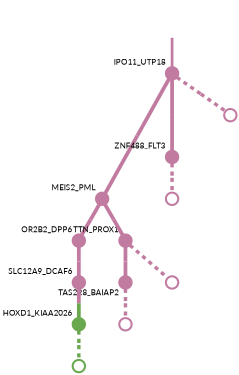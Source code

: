 strict digraph  {
graph[splines=false]; nodesep=0.7; rankdir=TB; ranksep=0.6; forcelabels=true; dpi=600; size=2.5;
0 [color="#c27ba0ff", fillcolor="#c27ba0ff", fixedsize=true, fontname=Lato, fontsize="12pt", height="0.25", label="", penwidth=3, shape=circle, style=filled, xlabel=IPO11_UTP18];
1 [color="#c27ba0ff", fillcolor="#c27ba0ff", fixedsize=true, fontname=Lato, fontsize="12pt", height="0.25", label="", penwidth=3, shape=circle, style=filled, xlabel=MEIS2_PML];
2 [color="#c27ba0ff", fillcolor="#c27ba0ff", fixedsize=true, fontname=Lato, fontsize="12pt", height="0.25", label="", penwidth=3, shape=circle, style=filled, xlabel=ZNF488_FLT3];
9 [color="#c27ba0ff", fillcolor="#c27ba0ff", fixedsize=true, fontname=Lato, fontsize="12pt", height="0.25", label="", penwidth=3, shape=circle, style=solid, xlabel=""];
4 [color="#c27ba0ff", fillcolor="#c27ba0ff", fixedsize=true, fontname=Lato, fontsize="12pt", height="0.25", label="", penwidth=3, shape=circle, style=filled, xlabel=OR2B2_DPP6];
5 [color="#c27ba0ff", fillcolor="#c27ba0ff", fixedsize=true, fontname=Lato, fontsize="12pt", height="0.25", label="", penwidth=3, shape=circle, style=filled, xlabel=TTN_PROX1];
10 [color="#c27ba0ff", fillcolor="#c27ba0ff", fixedsize=true, fontname=Lato, fontsize="12pt", height="0.25", label="", penwidth=3, shape=circle, style=solid, xlabel=""];
3 [color="#6aa84fff", fillcolor="#6aa84fff", fixedsize=true, fontname=Lato, fontsize="12pt", height="0.25", label="", penwidth=3, shape=circle, style=filled, xlabel=HOXD1_KIAA2026];
8 [color="#6aa84fff", fillcolor="#6aa84fff", fixedsize=true, fontname=Lato, fontsize="12pt", height="0.25", label="", penwidth=3, shape=circle, style=solid, xlabel=""];
6 [color="#c27ba0ff", fillcolor="#c27ba0ff", fixedsize=true, fontname=Lato, fontsize="12pt", height="0.25", label="", penwidth=3, shape=circle, style=filled, xlabel=SLC12A9_DCAF6];
7 [color="#c27ba0ff", fillcolor="#c27ba0ff", fixedsize=true, fontname=Lato, fontsize="12pt", height="0.25", label="", penwidth=3, shape=circle, style=filled, xlabel=TAS2R8_BAIAP2];
11 [color="#c27ba0ff", fillcolor="#c27ba0ff", fixedsize=true, fontname=Lato, fontsize="12pt", height="0.25", label="", penwidth=3, shape=circle, style=solid, xlabel=""];
12 [color="#c27ba0ff", fillcolor="#c27ba0ff", fixedsize=true, fontname=Lato, fontsize="12pt", height="0.25", label="", penwidth=3, shape=circle, style=solid, xlabel=""];
normal [label="", penwidth=3, style=invis, xlabel=IPO11_UTP18];
0 -> 1  [arrowsize=0, color="#c27ba0ff;0.5:#c27ba0ff", minlen="3.0", penwidth="5.5", style=solid];
0 -> 2  [arrowsize=0, color="#c27ba0ff;0.5:#c27ba0ff", minlen="2.799999952316284", penwidth="5.5", style=solid];
0 -> 9  [arrowsize=0, color="#c27ba0ff;0.5:#c27ba0ff", minlen="1.1166666746139526", penwidth=5, style=dashed];
1 -> 4  [arrowsize=0, color="#c27ba0ff;0.5:#c27ba0ff", minlen="1.5333333015441895", penwidth="5.5", style=solid];
1 -> 5  [arrowsize=0, color="#c27ba0ff;0.5:#c27ba0ff", minlen="1.433333396911621", penwidth="5.5", style=solid];
2 -> 10  [arrowsize=0, color="#c27ba0ff;0.5:#c27ba0ff", minlen="1.1166666746139526", penwidth=5, style=dashed];
4 -> 6  [arrowsize=0, color="#c27ba0ff;0.5:#c27ba0ff", minlen="1.433333396911621", penwidth="5.5", style=solid];
5 -> 7  [arrowsize=0, color="#c27ba0ff;0.5:#c27ba0ff", minlen="1.2333333492279053", penwidth="5.5", style=solid];
5 -> 11  [arrowsize=0, color="#c27ba0ff;0.5:#c27ba0ff", minlen="1.1166666746139526", penwidth=5, style=dashed];
3 -> 8  [arrowsize=0, color="#6aa84fff;0.5:#6aa84fff", minlen="1.1166666746139526", penwidth=5, style=dashed];
6 -> 3  [arrowsize=0, color="#c27ba0ff;0.5:#6aa84fff", minlen="1.7666666507720947", penwidth="5.5", style=solid];
7 -> 12  [arrowsize=0, color="#c27ba0ff;0.5:#c27ba0ff", minlen="1.1166666746139526", penwidth=5, style=dashed];
normal -> 0  [arrowsize=0, color="#c27ba0ff", label="", penwidth=4, style=solid];
}
